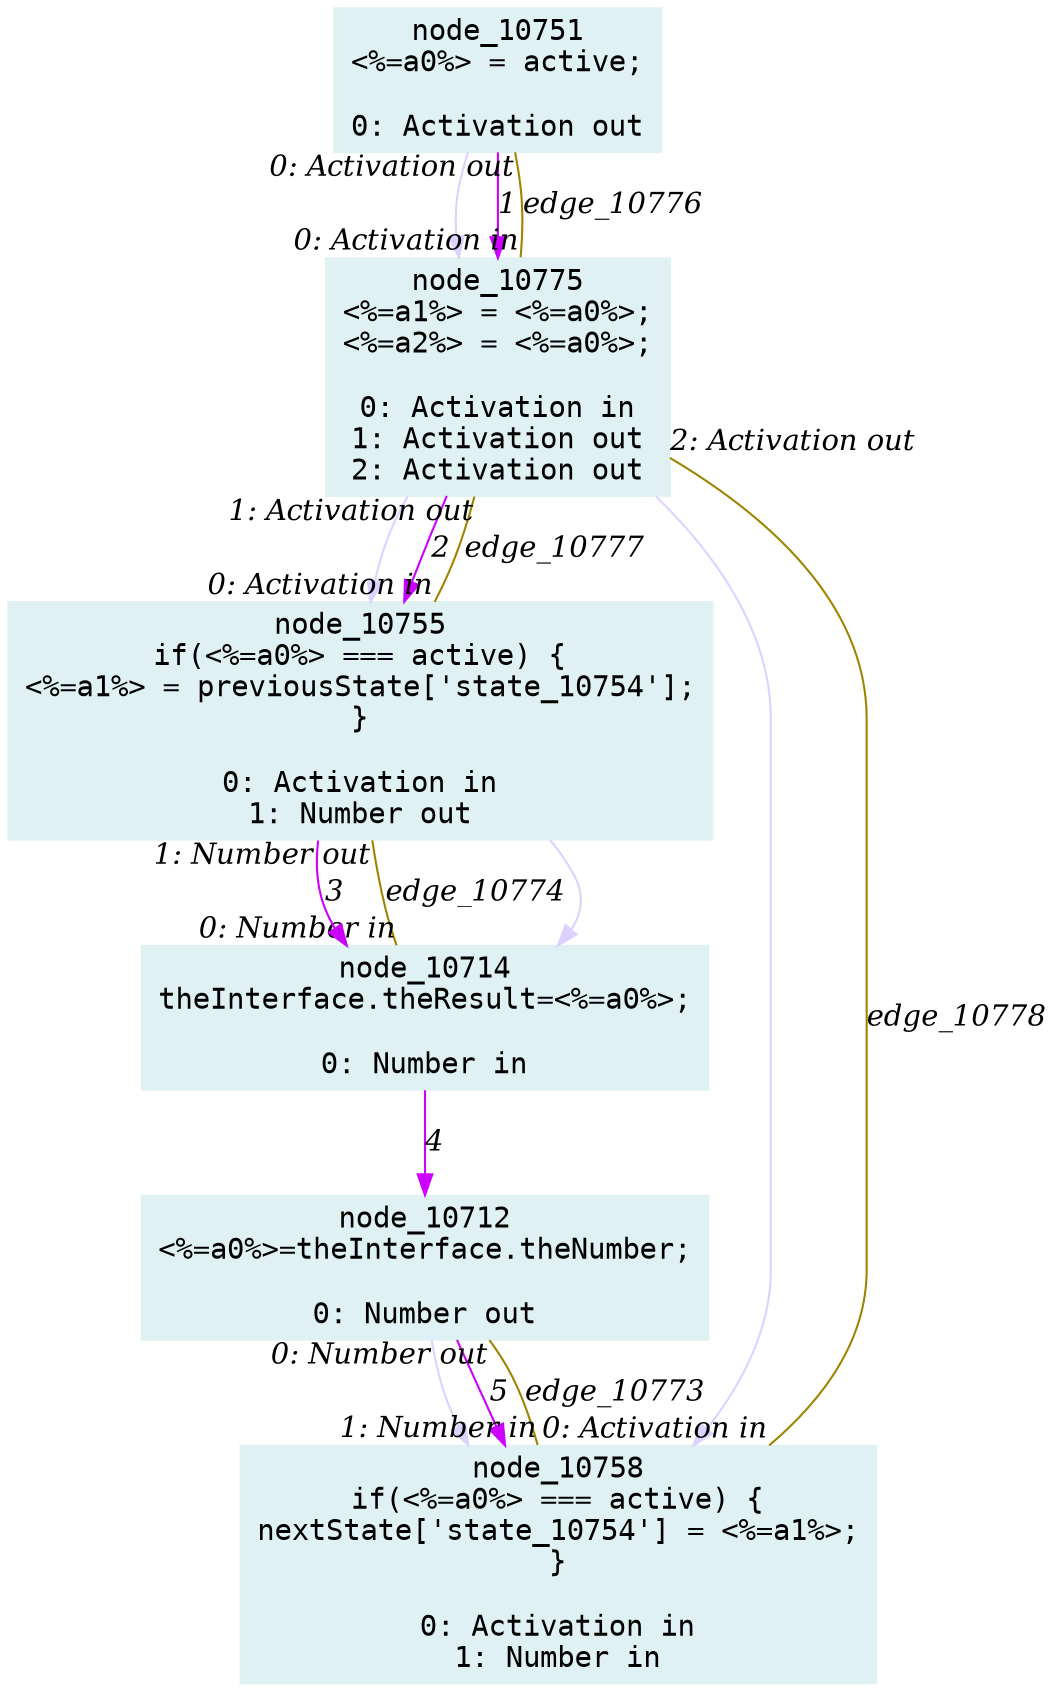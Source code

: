 digraph g{node_10712 [shape="box", style="filled", color="#dff1f2", fontname="Courier", label="node_10712
<%=a0%>=theInterface.theNumber;

0: Number out" ]
node_10714 [shape="box", style="filled", color="#dff1f2", fontname="Courier", label="node_10714
theInterface.theResult=<%=a0%>;

0: Number in" ]
node_10751 [shape="box", style="filled", color="#dff1f2", fontname="Courier", label="node_10751
<%=a0%> = active;

0: Activation out" ]
node_10755 [shape="box", style="filled", color="#dff1f2", fontname="Courier", label="node_10755
if(<%=a0%> === active) {
<%=a1%> = previousState['state_10754'];
}

0: Activation in
1: Number out" ]
node_10758 [shape="box", style="filled", color="#dff1f2", fontname="Courier", label="node_10758
if(<%=a0%> === active) {
nextState['state_10754'] = <%=a1%>;
}

0: Activation in
1: Number in" ]
node_10775 [shape="box", style="filled", color="#dff1f2", fontname="Courier", label="node_10775
<%=a1%> = <%=a0%>;
<%=a2%> = <%=a0%>;

0: Activation in
1: Activation out
2: Activation out" ]
node_10712 -> node_10758 [dir=forward, arrowHead=normal, fontname="Times-Italic", arrowsize=1, color="#ddd2ff", label="",  headlabel="", taillabel="" ]
node_10755 -> node_10714 [dir=forward, arrowHead=normal, fontname="Times-Italic", arrowsize=1, color="#ddd2ff", label="",  headlabel="", taillabel="" ]
node_10775 -> node_10755 [dir=forward, arrowHead=normal, fontname="Times-Italic", arrowsize=1, color="#ddd2ff", label="",  headlabel="", taillabel="" ]
node_10775 -> node_10758 [dir=forward, arrowHead=normal, fontname="Times-Italic", arrowsize=1, color="#ddd2ff", label="",  headlabel="", taillabel="" ]
node_10751 -> node_10775 [dir=forward, arrowHead=normal, fontname="Times-Italic", arrowsize=1, color="#ddd2ff", label="",  headlabel="", taillabel="" ]
node_10751 -> node_10775 [dir=forward, arrowHead=normal, fontname="Times-Italic", arrowsize=1, color="#cc00ff", label="1",  headlabel="", taillabel="" ]
node_10775 -> node_10755 [dir=forward, arrowHead=normal, fontname="Times-Italic", arrowsize=1, color="#cc00ff", label="2",  headlabel="", taillabel="" ]
node_10755 -> node_10714 [dir=forward, arrowHead=normal, fontname="Times-Italic", arrowsize=1, color="#cc00ff", label="3",  headlabel="", taillabel="" ]
node_10714 -> node_10712 [dir=forward, arrowHead=normal, fontname="Times-Italic", arrowsize=1, color="#cc00ff", label="4",  headlabel="", taillabel="" ]
node_10712 -> node_10758 [dir=forward, arrowHead=normal, fontname="Times-Italic", arrowsize=1, color="#cc00ff", label="5",  headlabel="", taillabel="" ]
node_10758 -> node_10712 [dir=none, arrowHead=none, fontname="Times-Italic", arrowsize=1, color="#9d8400", label="edge_10773",  headlabel="0: Number out", taillabel="1: Number in" ]
node_10714 -> node_10755 [dir=none, arrowHead=none, fontname="Times-Italic", arrowsize=1, color="#9d8400", label="edge_10774",  headlabel="1: Number out", taillabel="0: Number in" ]
node_10751 -> node_10775 [dir=none, arrowHead=none, fontname="Times-Italic", arrowsize=1, color="#9d8400", label="edge_10776",  headlabel="0: Activation in", taillabel="0: Activation out" ]
node_10775 -> node_10755 [dir=none, arrowHead=none, fontname="Times-Italic", arrowsize=1, color="#9d8400", label="edge_10777",  headlabel="0: Activation in", taillabel="1: Activation out" ]
node_10775 -> node_10758 [dir=none, arrowHead=none, fontname="Times-Italic", arrowsize=1, color="#9d8400", label="edge_10778",  headlabel="0: Activation in", taillabel="2: Activation out" ]
}
